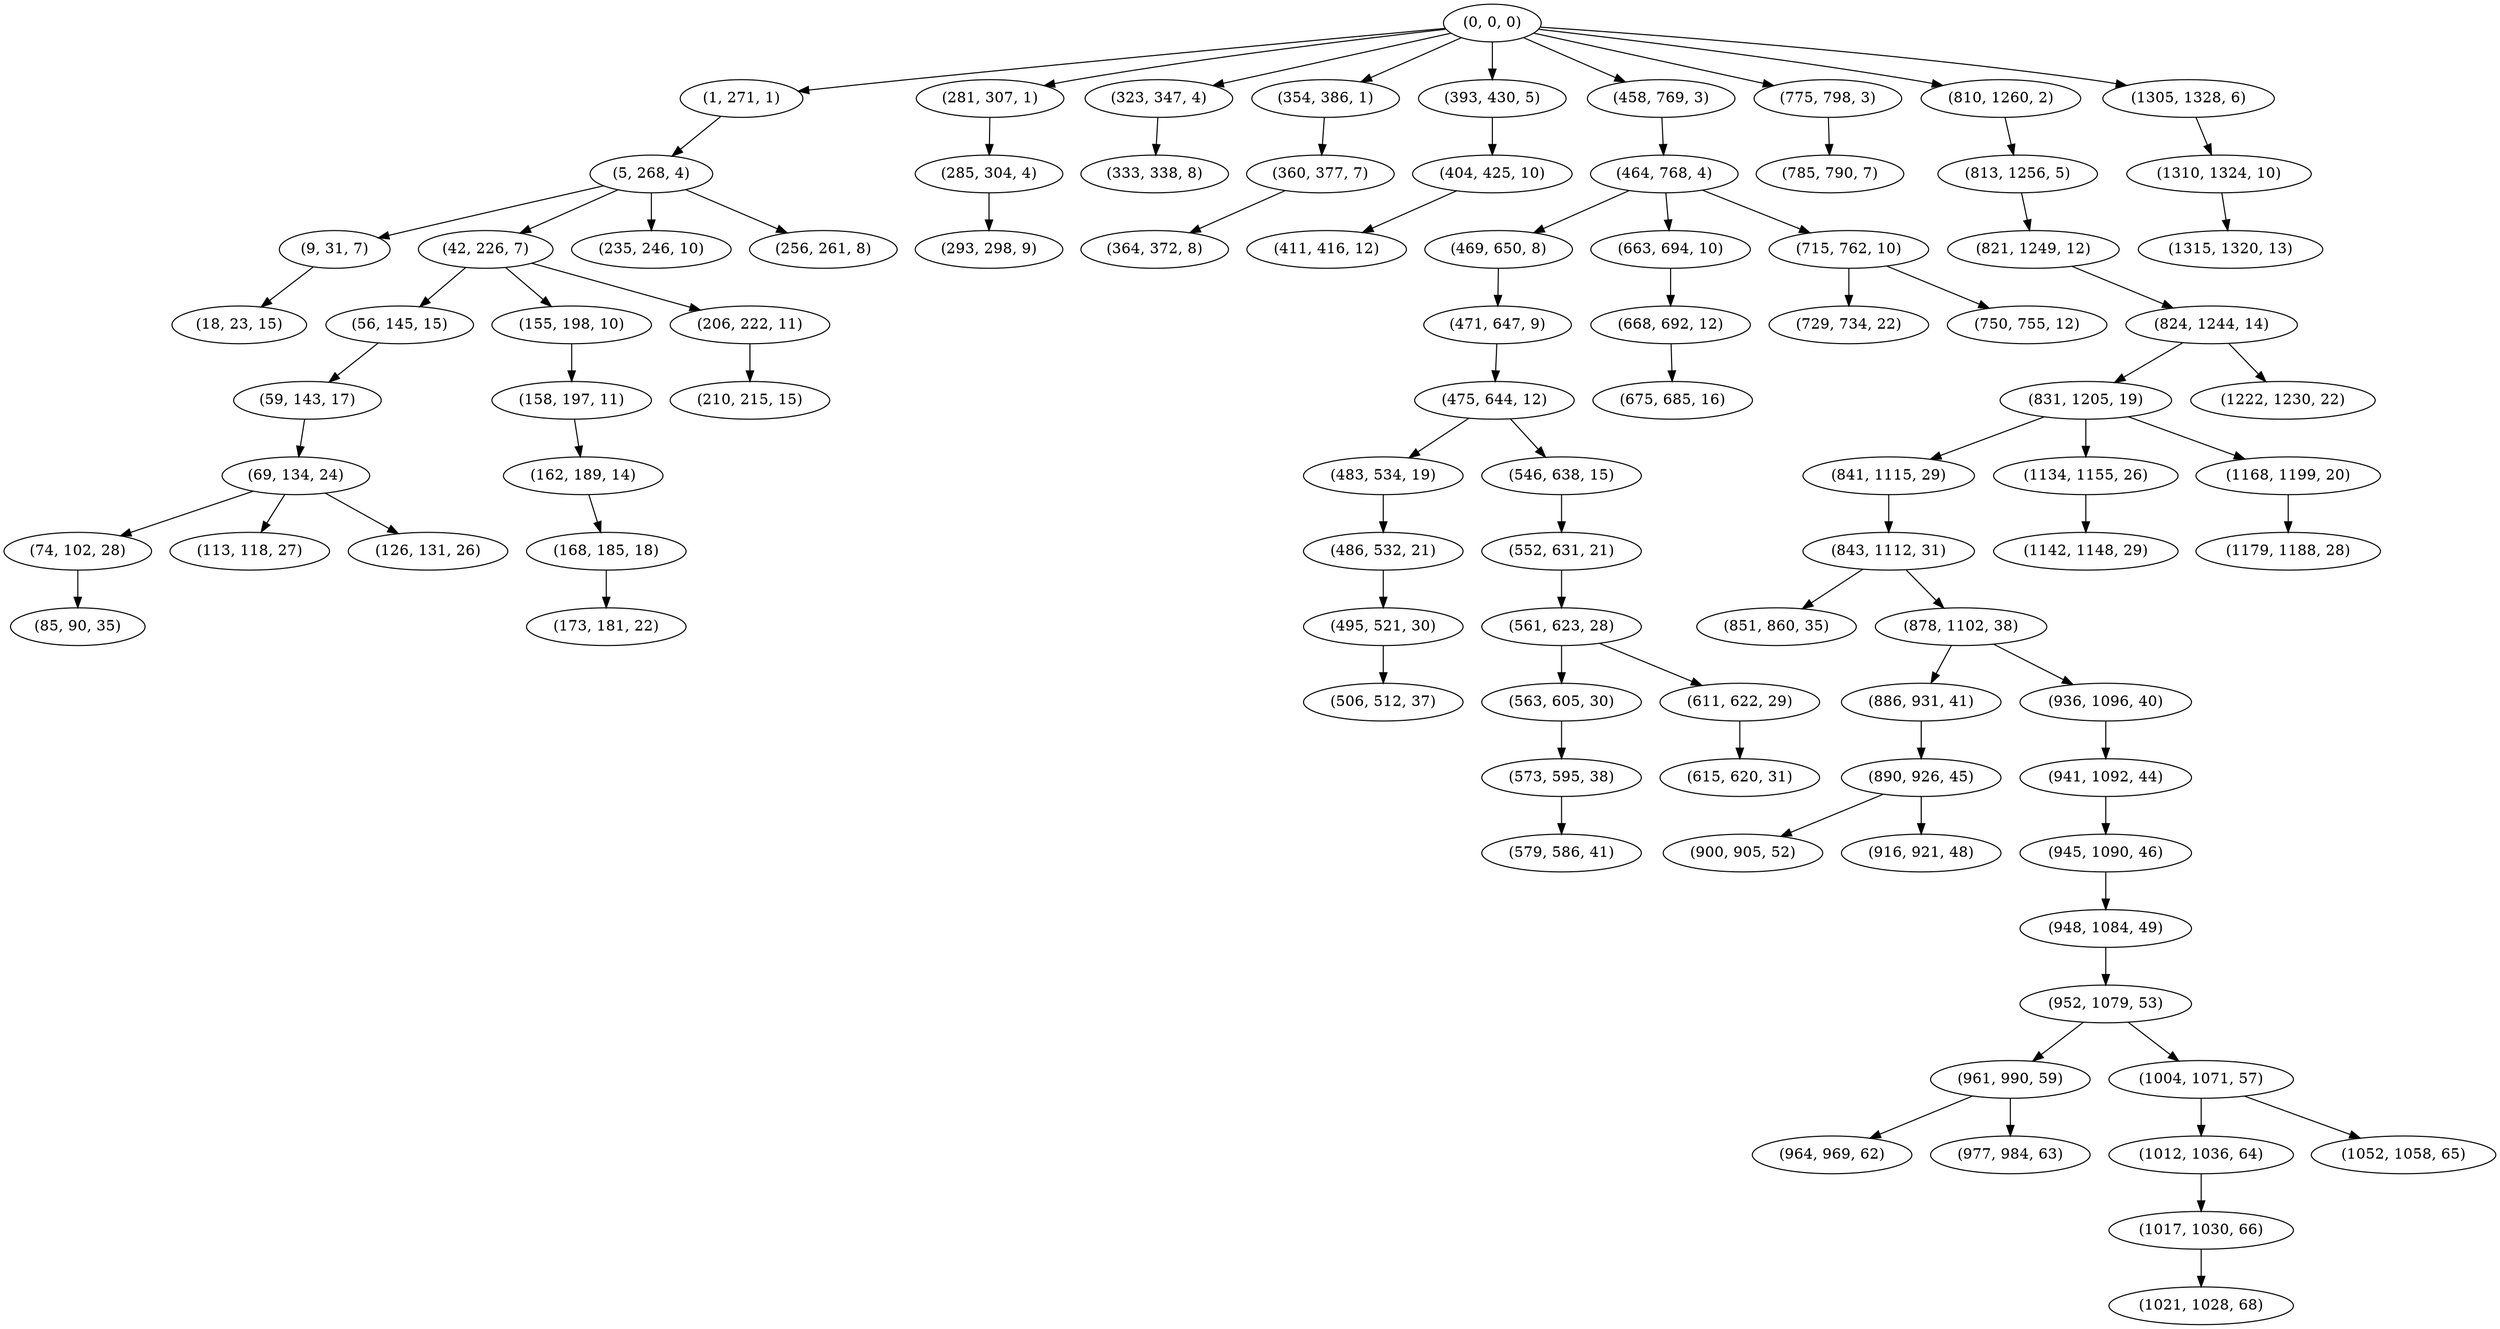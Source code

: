 digraph tree {
    "(0, 0, 0)";
    "(1, 271, 1)";
    "(5, 268, 4)";
    "(9, 31, 7)";
    "(18, 23, 15)";
    "(42, 226, 7)";
    "(56, 145, 15)";
    "(59, 143, 17)";
    "(69, 134, 24)";
    "(74, 102, 28)";
    "(85, 90, 35)";
    "(113, 118, 27)";
    "(126, 131, 26)";
    "(155, 198, 10)";
    "(158, 197, 11)";
    "(162, 189, 14)";
    "(168, 185, 18)";
    "(173, 181, 22)";
    "(206, 222, 11)";
    "(210, 215, 15)";
    "(235, 246, 10)";
    "(256, 261, 8)";
    "(281, 307, 1)";
    "(285, 304, 4)";
    "(293, 298, 9)";
    "(323, 347, 4)";
    "(333, 338, 8)";
    "(354, 386, 1)";
    "(360, 377, 7)";
    "(364, 372, 8)";
    "(393, 430, 5)";
    "(404, 425, 10)";
    "(411, 416, 12)";
    "(458, 769, 3)";
    "(464, 768, 4)";
    "(469, 650, 8)";
    "(471, 647, 9)";
    "(475, 644, 12)";
    "(483, 534, 19)";
    "(486, 532, 21)";
    "(495, 521, 30)";
    "(506, 512, 37)";
    "(546, 638, 15)";
    "(552, 631, 21)";
    "(561, 623, 28)";
    "(563, 605, 30)";
    "(573, 595, 38)";
    "(579, 586, 41)";
    "(611, 622, 29)";
    "(615, 620, 31)";
    "(663, 694, 10)";
    "(668, 692, 12)";
    "(675, 685, 16)";
    "(715, 762, 10)";
    "(729, 734, 22)";
    "(750, 755, 12)";
    "(775, 798, 3)";
    "(785, 790, 7)";
    "(810, 1260, 2)";
    "(813, 1256, 5)";
    "(821, 1249, 12)";
    "(824, 1244, 14)";
    "(831, 1205, 19)";
    "(841, 1115, 29)";
    "(843, 1112, 31)";
    "(851, 860, 35)";
    "(878, 1102, 38)";
    "(886, 931, 41)";
    "(890, 926, 45)";
    "(900, 905, 52)";
    "(916, 921, 48)";
    "(936, 1096, 40)";
    "(941, 1092, 44)";
    "(945, 1090, 46)";
    "(948, 1084, 49)";
    "(952, 1079, 53)";
    "(961, 990, 59)";
    "(964, 969, 62)";
    "(977, 984, 63)";
    "(1004, 1071, 57)";
    "(1012, 1036, 64)";
    "(1017, 1030, 66)";
    "(1021, 1028, 68)";
    "(1052, 1058, 65)";
    "(1134, 1155, 26)";
    "(1142, 1148, 29)";
    "(1168, 1199, 20)";
    "(1179, 1188, 28)";
    "(1222, 1230, 22)";
    "(1305, 1328, 6)";
    "(1310, 1324, 10)";
    "(1315, 1320, 13)";
    "(0, 0, 0)" -> "(1, 271, 1)";
    "(0, 0, 0)" -> "(281, 307, 1)";
    "(0, 0, 0)" -> "(323, 347, 4)";
    "(0, 0, 0)" -> "(354, 386, 1)";
    "(0, 0, 0)" -> "(393, 430, 5)";
    "(0, 0, 0)" -> "(458, 769, 3)";
    "(0, 0, 0)" -> "(775, 798, 3)";
    "(0, 0, 0)" -> "(810, 1260, 2)";
    "(0, 0, 0)" -> "(1305, 1328, 6)";
    "(1, 271, 1)" -> "(5, 268, 4)";
    "(5, 268, 4)" -> "(9, 31, 7)";
    "(5, 268, 4)" -> "(42, 226, 7)";
    "(5, 268, 4)" -> "(235, 246, 10)";
    "(5, 268, 4)" -> "(256, 261, 8)";
    "(9, 31, 7)" -> "(18, 23, 15)";
    "(42, 226, 7)" -> "(56, 145, 15)";
    "(42, 226, 7)" -> "(155, 198, 10)";
    "(42, 226, 7)" -> "(206, 222, 11)";
    "(56, 145, 15)" -> "(59, 143, 17)";
    "(59, 143, 17)" -> "(69, 134, 24)";
    "(69, 134, 24)" -> "(74, 102, 28)";
    "(69, 134, 24)" -> "(113, 118, 27)";
    "(69, 134, 24)" -> "(126, 131, 26)";
    "(74, 102, 28)" -> "(85, 90, 35)";
    "(155, 198, 10)" -> "(158, 197, 11)";
    "(158, 197, 11)" -> "(162, 189, 14)";
    "(162, 189, 14)" -> "(168, 185, 18)";
    "(168, 185, 18)" -> "(173, 181, 22)";
    "(206, 222, 11)" -> "(210, 215, 15)";
    "(281, 307, 1)" -> "(285, 304, 4)";
    "(285, 304, 4)" -> "(293, 298, 9)";
    "(323, 347, 4)" -> "(333, 338, 8)";
    "(354, 386, 1)" -> "(360, 377, 7)";
    "(360, 377, 7)" -> "(364, 372, 8)";
    "(393, 430, 5)" -> "(404, 425, 10)";
    "(404, 425, 10)" -> "(411, 416, 12)";
    "(458, 769, 3)" -> "(464, 768, 4)";
    "(464, 768, 4)" -> "(469, 650, 8)";
    "(464, 768, 4)" -> "(663, 694, 10)";
    "(464, 768, 4)" -> "(715, 762, 10)";
    "(469, 650, 8)" -> "(471, 647, 9)";
    "(471, 647, 9)" -> "(475, 644, 12)";
    "(475, 644, 12)" -> "(483, 534, 19)";
    "(475, 644, 12)" -> "(546, 638, 15)";
    "(483, 534, 19)" -> "(486, 532, 21)";
    "(486, 532, 21)" -> "(495, 521, 30)";
    "(495, 521, 30)" -> "(506, 512, 37)";
    "(546, 638, 15)" -> "(552, 631, 21)";
    "(552, 631, 21)" -> "(561, 623, 28)";
    "(561, 623, 28)" -> "(563, 605, 30)";
    "(561, 623, 28)" -> "(611, 622, 29)";
    "(563, 605, 30)" -> "(573, 595, 38)";
    "(573, 595, 38)" -> "(579, 586, 41)";
    "(611, 622, 29)" -> "(615, 620, 31)";
    "(663, 694, 10)" -> "(668, 692, 12)";
    "(668, 692, 12)" -> "(675, 685, 16)";
    "(715, 762, 10)" -> "(729, 734, 22)";
    "(715, 762, 10)" -> "(750, 755, 12)";
    "(775, 798, 3)" -> "(785, 790, 7)";
    "(810, 1260, 2)" -> "(813, 1256, 5)";
    "(813, 1256, 5)" -> "(821, 1249, 12)";
    "(821, 1249, 12)" -> "(824, 1244, 14)";
    "(824, 1244, 14)" -> "(831, 1205, 19)";
    "(824, 1244, 14)" -> "(1222, 1230, 22)";
    "(831, 1205, 19)" -> "(841, 1115, 29)";
    "(831, 1205, 19)" -> "(1134, 1155, 26)";
    "(831, 1205, 19)" -> "(1168, 1199, 20)";
    "(841, 1115, 29)" -> "(843, 1112, 31)";
    "(843, 1112, 31)" -> "(851, 860, 35)";
    "(843, 1112, 31)" -> "(878, 1102, 38)";
    "(878, 1102, 38)" -> "(886, 931, 41)";
    "(878, 1102, 38)" -> "(936, 1096, 40)";
    "(886, 931, 41)" -> "(890, 926, 45)";
    "(890, 926, 45)" -> "(900, 905, 52)";
    "(890, 926, 45)" -> "(916, 921, 48)";
    "(936, 1096, 40)" -> "(941, 1092, 44)";
    "(941, 1092, 44)" -> "(945, 1090, 46)";
    "(945, 1090, 46)" -> "(948, 1084, 49)";
    "(948, 1084, 49)" -> "(952, 1079, 53)";
    "(952, 1079, 53)" -> "(961, 990, 59)";
    "(952, 1079, 53)" -> "(1004, 1071, 57)";
    "(961, 990, 59)" -> "(964, 969, 62)";
    "(961, 990, 59)" -> "(977, 984, 63)";
    "(1004, 1071, 57)" -> "(1012, 1036, 64)";
    "(1004, 1071, 57)" -> "(1052, 1058, 65)";
    "(1012, 1036, 64)" -> "(1017, 1030, 66)";
    "(1017, 1030, 66)" -> "(1021, 1028, 68)";
    "(1134, 1155, 26)" -> "(1142, 1148, 29)";
    "(1168, 1199, 20)" -> "(1179, 1188, 28)";
    "(1305, 1328, 6)" -> "(1310, 1324, 10)";
    "(1310, 1324, 10)" -> "(1315, 1320, 13)";
}
